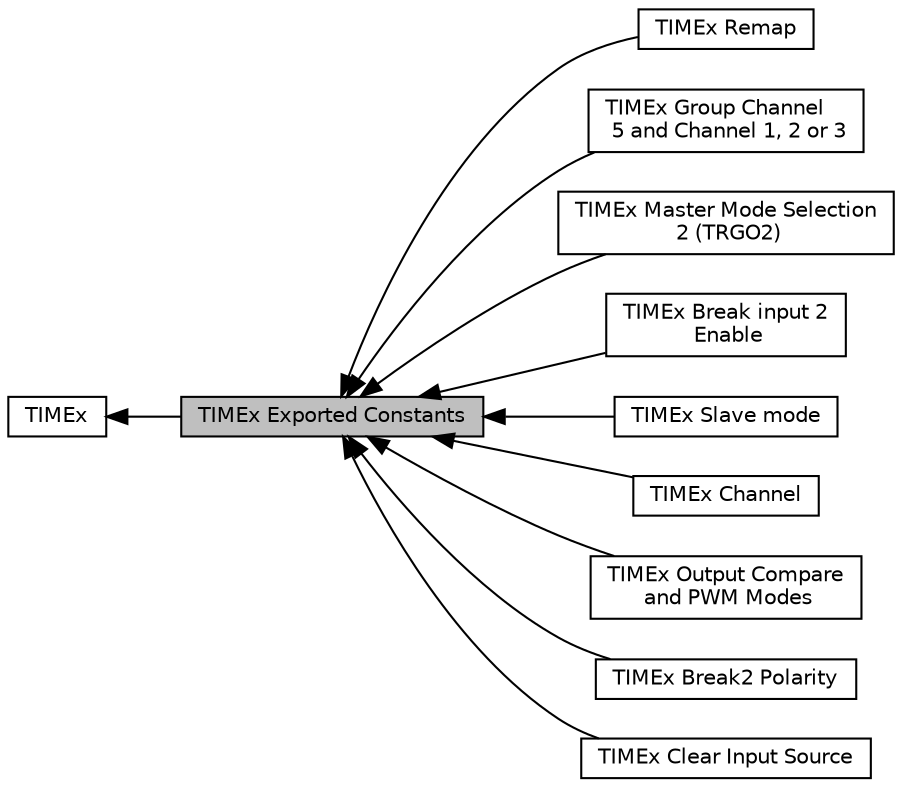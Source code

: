 digraph "TIMEx Exported Constants"
{
  edge [fontname="Helvetica",fontsize="10",labelfontname="Helvetica",labelfontsize="10"];
  node [fontname="Helvetica",fontsize="10",shape=record];
  rankdir=LR;
  Node1 [label="TIMEx",height=0.2,width=0.4,color="black", fillcolor="white", style="filled",URL="$group___t_i_m_ex.html",tooltip="TIM Extended HAL module driver. "];
  Node4 [label="TIMEx Remap",height=0.2,width=0.4,color="black", fillcolor="white", style="filled",URL="$group___t_i_m_ex___remap.html"];
  Node8 [label="TIMEx Group Channel\l 5 and Channel 1, 2 or 3",height=0.2,width=0.4,color="black", fillcolor="white", style="filled",URL="$group___t_i_m_ex___group___channel5.html"];
  Node9 [label="TIMEx Master Mode Selection\l 2 (TRGO2)",height=0.2,width=0.4,color="black", fillcolor="white", style="filled",URL="$group___t_i_m_ex___master___mode___selection__2.html"];
  Node0 [label="TIMEx Exported Constants",height=0.2,width=0.4,color="black", fillcolor="grey75", style="filled", fontcolor="black"];
  Node6 [label="TIMEx Break input 2\l Enable",height=0.2,width=0.4,color="black", fillcolor="white", style="filled",URL="$group___t_i_m_ex___break2___input__enable__disable.html"];
  Node10 [label="TIMEx Slave mode",height=0.2,width=0.4,color="black", fillcolor="white", style="filled",URL="$group___t_i_m_ex___slave___mode.html"];
  Node2 [label="TIMEx Channel",height=0.2,width=0.4,color="black", fillcolor="white", style="filled",URL="$group___t_i_m_ex___channel.html"];
  Node3 [label="TIMEx Output Compare\l and PWM Modes",height=0.2,width=0.4,color="black", fillcolor="white", style="filled",URL="$group___t_i_m_ex___output___compare__and___p_w_m__modes.html"];
  Node7 [label="TIMEx Break2 Polarity",height=0.2,width=0.4,color="black", fillcolor="white", style="filled",URL="$group___t_i_m_ex___break2___polarity.html"];
  Node5 [label="TIMEx Clear Input Source",height=0.2,width=0.4,color="black", fillcolor="white", style="filled",URL="$group___t_i_m_ex___clear_input___source.html"];
  Node1->Node0 [shape=plaintext, dir="back", style="solid"];
  Node0->Node2 [shape=plaintext, dir="back", style="solid"];
  Node0->Node3 [shape=plaintext, dir="back", style="solid"];
  Node0->Node4 [shape=plaintext, dir="back", style="solid"];
  Node0->Node5 [shape=plaintext, dir="back", style="solid"];
  Node0->Node6 [shape=plaintext, dir="back", style="solid"];
  Node0->Node7 [shape=plaintext, dir="back", style="solid"];
  Node0->Node8 [shape=plaintext, dir="back", style="solid"];
  Node0->Node9 [shape=plaintext, dir="back", style="solid"];
  Node0->Node10 [shape=plaintext, dir="back", style="solid"];
}
